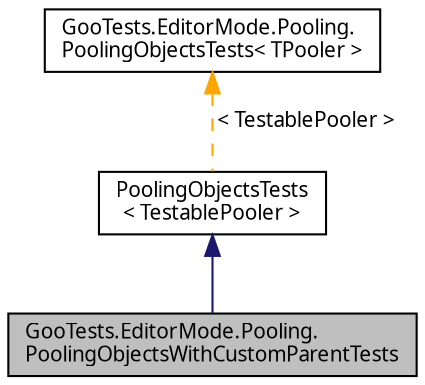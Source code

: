 digraph "GooTests.EditorMode.Pooling.PoolingObjectsWithCustomParentTests"
{
 // LATEX_PDF_SIZE
  edge [fontname="Calibrii",fontsize="10",labelfontname="Calibrii",labelfontsize="10"];
  node [fontname="Calibrii",fontsize="10",shape=record];
  Node1 [label="GooTests.EditorMode.Pooling.\lPoolingObjectsWithCustomParentTests",height=0.2,width=0.4,color="black", fillcolor="grey75", style="filled", fontcolor="black",tooltip=" "];
  Node2 -> Node1 [dir="back",color="midnightblue",fontsize="10",style="solid",fontname="Calibrii"];
  Node2 [label="PoolingObjectsTests\l\< TestablePooler \>",height=0.2,width=0.4,color="black", fillcolor="white", style="filled",URL="$d5/d59/classGooTests_1_1EditorMode_1_1Pooling_1_1PoolingObjectsTests.html",tooltip=" "];
  Node3 -> Node2 [dir="back",color="orange",fontsize="10",style="dashed",label=" \< TestablePooler \>" ,fontname="Calibrii"];
  Node3 [label="GooTests.EditorMode.Pooling.\lPoolingObjectsTests\< TPooler \>",height=0.2,width=0.4,color="black", fillcolor="white", style="filled",URL="$d5/d59/classGooTests_1_1EditorMode_1_1Pooling_1_1PoolingObjectsTests.html",tooltip=" "];
}
